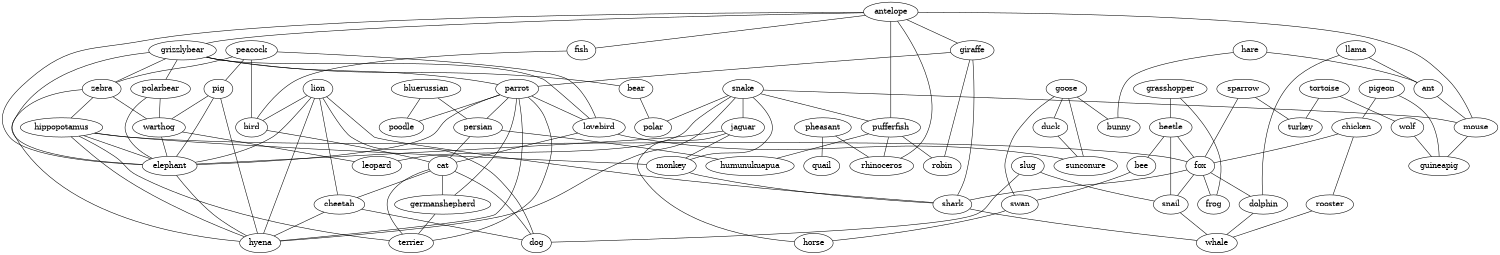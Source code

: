 strict graph  {
    graph [autosize=false,size="10,10",resolution=100];
    graph [layout="dot"];
    peacock -- zebra	 [weight=1];
	peacock -- lovebird	 [weight=1];
	peacock -- bird	 [weight=1];
	peacock -- pig	 [weight=1];
	antelope -- grizzlybear	 [weight=1];
	antelope -- giraffe	 [weight=1];
	antelope -- fish	 [weight=1];
	antelope -- pufferfish	 [weight=1];
	antelope -- mouse	 [weight=1];
	antelope -- rhinoceros	 [weight=1];
	antelope -- elephant	 [weight=1];
	pheasant -- quail	 [weight=1];
	pheasant -- rhinoceros	 [weight=1];
	sparrow -- fox	 [weight=1];
	sparrow -- turkey	 [weight=1];
	pigeon -- chicken	 [weight=1];
	pigeon -- guineapig	 [weight=1];
	chicken -- fox	 [weight=1];
	chicken -- rooster	 [weight=1];
	grizzlybear -- bear	 [weight=1];
	grizzlybear -- parrot	 [weight=1];
	grizzlybear -- zebra	 [weight=1];
	grizzlybear -- lovebird	 [weight=1];
	grizzlybear -- polarbear	 [weight=1];
	grizzlybear -- elephant	 [weight=1];
	bear -- polar	 [weight=1];
	giraffe -- parrot	 [weight=1];
	giraffe -- robin	 [weight=1];
	giraffe -- shark	 [weight=1];
	snake -- jaguar	 [weight=1];
	snake -- polar	 [weight=1];
	snake -- monkey	 [weight=1];
	snake -- pufferfish	 [weight=1];
	snake -- mouse	 [weight=1];
	snake -- leopard	 [weight=1];
	snake -- hyena	 [weight=1];
	llama -- dolphin	 [weight=1];
	llama -- ant	 [weight=1];
	jaguar -- horse	 [weight=1];
	jaguar -- monkey	 [weight=1];
	jaguar -- elephant	 [weight=1];
	parrot -- persian	 [weight=1];
	parrot -- lovebird	 [weight=1];
	parrot -- poodle	 [weight=1];
	parrot -- elephant	 [weight=1];
	parrot -- germanshepherd	 [weight=1];
	parrot -- terrier	 [weight=1];
	parrot -- hyena	 [weight=1];
	bluerussian -- persian	 [weight=1];
	bluerussian -- poodle	 [weight=1];
	fish -- bird	 [weight=1];
	grasshopper -- beetle	 [weight=1];
	grasshopper -- frog	 [weight=1];
	goose -- swan	 [weight=1];
	goose -- duck	 [weight=1];
	goose -- sunconure	 [weight=1];
	goose -- bunny	 [weight=1];
	lion -- bird	 [weight=1];
	lion -- shark	 [weight=1];
	lion -- elephant	 [weight=1];
	lion -- cheetah	 [weight=1];
	lion -- dog	 [weight=1];
	lion -- hyena	 [weight=1];
	persian -- cat	 [weight=1];
	persian -- humunukuapua	 [weight=1];
	zebra -- hippopotamus	 [weight=1];
	zebra -- warthog	 [weight=1];
	zebra -- hyena	 [weight=1];
	beetle -- bee	 [weight=1];
	beetle -- fox	 [weight=1];
	beetle -- snail	 [weight=1];
	bee -- swan	 [weight=1];
	hippopotamus -- fox	 [weight=1];
	hippopotamus -- monkey	 [weight=1];
	hippopotamus -- elephant	 [weight=1];
	hippopotamus -- terrier	 [weight=1];
	hippopotamus -- hyena	 [weight=1];
	fox -- frog	 [weight=1];
	fox -- shark	 [weight=1];
	fox -- dolphin	 [weight=1];
	fox -- snail	 [weight=1];
	lovebird -- sunconure	 [weight=1];
	lovebird -- cat	 [weight=1];
	bird -- cat	 [weight=1];
	slug -- snail	 [weight=1];
	slug -- dog	 [weight=1];
	tortoise -- wolf	 [weight=1];
	tortoise -- turkey	 [weight=1];
	wolf -- guineapig	 [weight=1];
	swan -- horse	 [weight=1];
	duck -- sunconure	 [weight=1];
	monkey -- shark	 [weight=1];
	hare -- ant	 [weight=1];
	hare -- bunny	 [weight=1];
	polarbear -- warthog	 [weight=1];
	polarbear -- elephant	 [weight=1];
	pufferfish -- robin	 [weight=1];
	pufferfish -- humunukuapua	 [weight=1];
	pufferfish -- rhinoceros	 [weight=1];
	rooster -- whale	 [weight=1];
	cat -- cheetah	 [weight=1];
	cat -- germanshepherd	 [weight=1];
	cat -- terrier	 [weight=1];
	cat -- dog	 [weight=1];
	shark -- whale	 [weight=1];
	dolphin -- whale	 [weight=1];
	pig -- warthog	 [weight=1];
	pig -- elephant	 [weight=1];
	pig -- hyena	 [weight=1];
	ant -- mouse	 [weight=1];
	warthog -- elephant	 [weight=1];
	warthog -- leopard	 [weight=1];
	mouse -- guineapig	 [weight=1];
	elephant -- hyena	 [weight=1];
	cheetah -- dog	 [weight=1];
	cheetah -- hyena	 [weight=1];
	germanshepherd -- terrier	 [weight=1];
	snail -- whale	 [weight=1];
}
